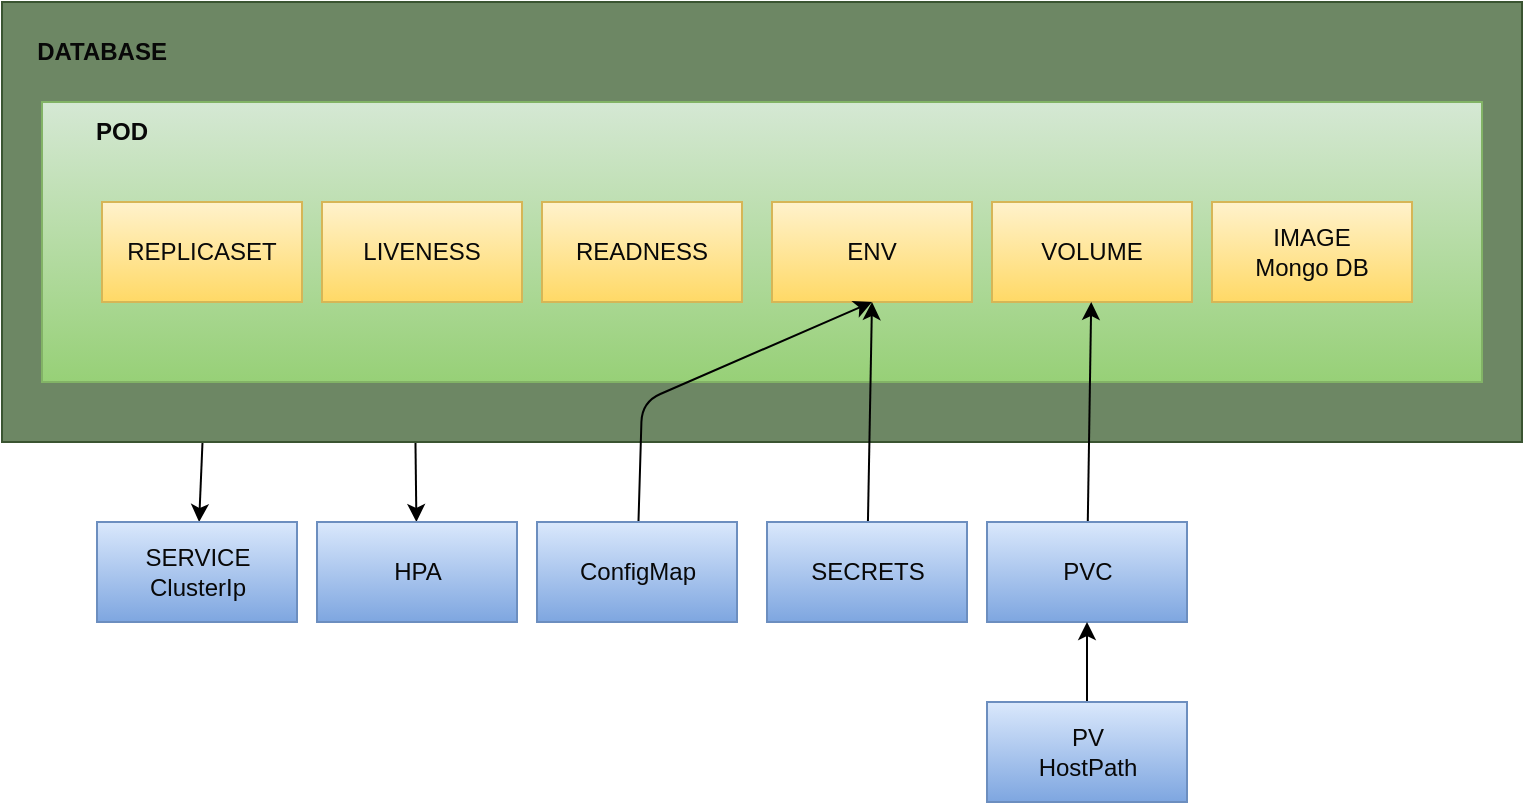 <mxfile>
    <diagram id="WB0gov0QT5JhvgLGUwM9" name="Page-1">
        <mxGraphModel dx="1837" dy="1139" grid="1" gridSize="10" guides="1" tooltips="1" connect="1" arrows="1" fold="1" page="1" pageScale="1" pageWidth="850" pageHeight="1100" math="0" shadow="0">
            <root>
                <mxCell id="0"/>
                <mxCell id="1" parent="0"/>
                <mxCell id="26" style="edgeStyle=none;html=1;exitX=0.272;exitY=0.996;exitDx=0;exitDy=0;exitPerimeter=0;" parent="1" source="2" target="16" edge="1">
                    <mxGeometry relative="1" as="geometry"/>
                </mxCell>
                <mxCell id="28" style="edgeStyle=none;html=1;exitX=0.132;exitY=0.993;exitDx=0;exitDy=0;exitPerimeter=0;" parent="1" source="2" target="15" edge="1">
                    <mxGeometry relative="1" as="geometry">
                        <mxPoint x="242" y="300" as="sourcePoint"/>
                    </mxGeometry>
                </mxCell>
                <mxCell id="2" value="" style="rounded=0;whiteSpace=wrap;html=1;fillColor=#6d8764;fontColor=#ffffff;strokeColor=#3A5431;" parent="1" vertex="1">
                    <mxGeometry x="40" y="80" width="760" height="220" as="geometry"/>
                </mxCell>
                <mxCell id="3" value="" style="rounded=0;whiteSpace=wrap;html=1;fillColor=#d5e8d4;strokeColor=#82b366;gradientColor=#97d077;" parent="1" vertex="1">
                    <mxGeometry x="60" y="130" width="720" height="140" as="geometry"/>
                </mxCell>
                <mxCell id="4" value="REPLICASET" style="rounded=0;whiteSpace=wrap;html=1;fillColor=#fff2cc;gradientColor=#ffd966;strokeColor=#d6b656;fontColor=#0a0a0a;" parent="1" vertex="1">
                    <mxGeometry x="90" y="180" width="100" height="50" as="geometry"/>
                </mxCell>
                <mxCell id="9" value="READNESS" style="rounded=0;whiteSpace=wrap;html=1;fillColor=#fff2cc;gradientColor=#ffd966;strokeColor=#d6b656;fontColor=#080808;" parent="1" vertex="1">
                    <mxGeometry x="310" y="180" width="100" height="50" as="geometry"/>
                </mxCell>
                <mxCell id="10" value="LIVENESS" style="rounded=0;whiteSpace=wrap;html=1;fillColor=#fff2cc;gradientColor=#ffd966;strokeColor=#d6b656;fontColor=#080808;" parent="1" vertex="1">
                    <mxGeometry x="200" y="180" width="100" height="50" as="geometry"/>
                </mxCell>
                <mxCell id="12" value="ENV" style="rounded=0;whiteSpace=wrap;html=1;fillColor=#fff2cc;gradientColor=#ffd966;strokeColor=#d6b656;fontColor=#080808;" parent="1" vertex="1">
                    <mxGeometry x="425" y="180" width="100" height="50" as="geometry"/>
                </mxCell>
                <mxCell id="13" value="VOLUME" style="rounded=0;whiteSpace=wrap;html=1;fillColor=#fff2cc;gradientColor=#ffd966;strokeColor=#d6b656;fontColor=#080808;" parent="1" vertex="1">
                    <mxGeometry x="535" y="180" width="100" height="50" as="geometry"/>
                </mxCell>
                <mxCell id="14" value="IMAGE &lt;br&gt;Mongo DB" style="rounded=0;whiteSpace=wrap;html=1;fillColor=#fff2cc;gradientColor=#ffd966;strokeColor=#d6b656;fontColor=#080808;" parent="1" vertex="1">
                    <mxGeometry x="645" y="180" width="100" height="50" as="geometry"/>
                </mxCell>
                <mxCell id="15" value="SERVICE&lt;br&gt;ClusterIp" style="rounded=0;whiteSpace=wrap;html=1;fillColor=#dae8fc;gradientColor=#7ea6e0;strokeColor=#6c8ebf;fontColor=#080808;" parent="1" vertex="1">
                    <mxGeometry x="87.5" y="340" width="100" height="50" as="geometry"/>
                </mxCell>
                <mxCell id="16" value="HPA" style="rounded=0;whiteSpace=wrap;html=1;fillColor=#dae8fc;gradientColor=#7ea6e0;strokeColor=#6c8ebf;fontColor=#080808;" parent="1" vertex="1">
                    <mxGeometry x="197.5" y="340" width="100" height="50" as="geometry"/>
                </mxCell>
                <mxCell id="35" style="edgeStyle=none;html=1;entryX=0.5;entryY=1;entryDx=0;entryDy=0;fontColor=#080808;" parent="1" source="17" target="12" edge="1">
                    <mxGeometry relative="1" as="geometry">
                        <Array as="points">
                            <mxPoint x="360" y="280"/>
                        </Array>
                    </mxGeometry>
                </mxCell>
                <mxCell id="17" value="ConfigMap" style="rounded=0;whiteSpace=wrap;html=1;fillColor=#dae8fc;gradientColor=#7ea6e0;strokeColor=#6c8ebf;fontColor=#080808;" parent="1" vertex="1">
                    <mxGeometry x="307.5" y="340" width="100" height="50" as="geometry"/>
                </mxCell>
                <mxCell id="23" style="edgeStyle=none;html=1;entryX=0.5;entryY=1;entryDx=0;entryDy=0;" parent="1" source="18" target="12" edge="1">
                    <mxGeometry relative="1" as="geometry"/>
                </mxCell>
                <mxCell id="18" value="SECRETS" style="rounded=0;whiteSpace=wrap;html=1;fillColor=#dae8fc;gradientColor=#7ea6e0;strokeColor=#6c8ebf;fontColor=#080808;" parent="1" vertex="1">
                    <mxGeometry x="422.5" y="340" width="100" height="50" as="geometry"/>
                </mxCell>
                <mxCell id="22" style="edgeStyle=none;html=1;" parent="1" source="19" target="13" edge="1">
                    <mxGeometry relative="1" as="geometry"/>
                </mxCell>
                <mxCell id="19" value="PVC" style="rounded=0;whiteSpace=wrap;html=1;fillColor=#dae8fc;gradientColor=#7ea6e0;strokeColor=#6c8ebf;fontColor=#080808;" parent="1" vertex="1">
                    <mxGeometry x="532.5" y="340" width="100" height="50" as="geometry"/>
                </mxCell>
                <mxCell id="21" style="edgeStyle=none;html=1;exitX=0.5;exitY=0;exitDx=0;exitDy=0;entryX=0.5;entryY=1;entryDx=0;entryDy=0;" parent="1" source="20" target="19" edge="1">
                    <mxGeometry relative="1" as="geometry"/>
                </mxCell>
                <mxCell id="20" value="PV&lt;br&gt;HostPath" style="rounded=0;whiteSpace=wrap;html=1;fillColor=#dae8fc;gradientColor=#7ea6e0;strokeColor=#6c8ebf;fontColor=#080808;" parent="1" vertex="1">
                    <mxGeometry x="532.5" y="430" width="100" height="50" as="geometry"/>
                </mxCell>
                <mxCell id="31" value="DATABASE" style="text;html=1;align=center;verticalAlign=middle;whiteSpace=wrap;rounded=0;fontStyle=1;fontColor=#080808;" parent="1" vertex="1">
                    <mxGeometry x="60" y="90" width="60" height="30" as="geometry"/>
                </mxCell>
                <mxCell id="33" value="POD" style="text;html=1;align=center;verticalAlign=middle;whiteSpace=wrap;rounded=0;fontStyle=1;fontColor=#080808;" parent="1" vertex="1">
                    <mxGeometry x="70" y="130" width="60" height="30" as="geometry"/>
                </mxCell>
            </root>
        </mxGraphModel>
    </diagram>
</mxfile>